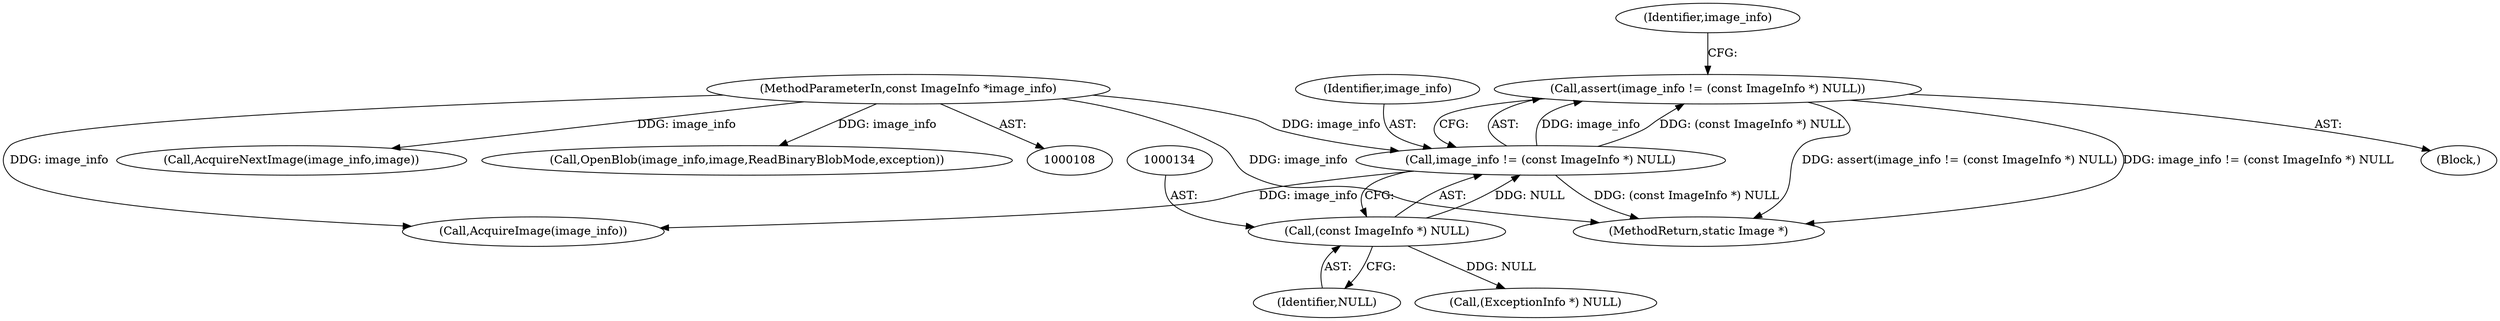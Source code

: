 digraph "0_ImageMagick_f6e9d0d9955e85bdd7540b251cd50d598dacc5e6_18@API" {
"1000130" [label="(Call,assert(image_info != (const ImageInfo *) NULL))"];
"1000131" [label="(Call,image_info != (const ImageInfo *) NULL)"];
"1000109" [label="(MethodParameterIn,const ImageInfo *image_info)"];
"1000133" [label="(Call,(const ImageInfo *) NULL)"];
"1000111" [label="(Block,)"];
"1000139" [label="(Identifier,image_info)"];
"1001153" [label="(MethodReturn,static Image *)"];
"1000135" [label="(Identifier,NULL)"];
"1001109" [label="(Call,AcquireNextImage(image_info,image))"];
"1000175" [label="(Call,OpenBlob(image_info,image,ReadBinaryBlobMode,exception))"];
"1000109" [label="(MethodParameterIn,const ImageInfo *image_info)"];
"1000160" [label="(Call,(ExceptionInfo *) NULL)"];
"1000132" [label="(Identifier,image_info)"];
"1000131" [label="(Call,image_info != (const ImageInfo *) NULL)"];
"1000133" [label="(Call,(const ImageInfo *) NULL)"];
"1000130" [label="(Call,assert(image_info != (const ImageInfo *) NULL))"];
"1000171" [label="(Call,AcquireImage(image_info))"];
"1000130" -> "1000111"  [label="AST: "];
"1000130" -> "1000131"  [label="CFG: "];
"1000131" -> "1000130"  [label="AST: "];
"1000139" -> "1000130"  [label="CFG: "];
"1000130" -> "1001153"  [label="DDG: assert(image_info != (const ImageInfo *) NULL)"];
"1000130" -> "1001153"  [label="DDG: image_info != (const ImageInfo *) NULL"];
"1000131" -> "1000130"  [label="DDG: image_info"];
"1000131" -> "1000130"  [label="DDG: (const ImageInfo *) NULL"];
"1000131" -> "1000133"  [label="CFG: "];
"1000132" -> "1000131"  [label="AST: "];
"1000133" -> "1000131"  [label="AST: "];
"1000131" -> "1001153"  [label="DDG: (const ImageInfo *) NULL"];
"1000109" -> "1000131"  [label="DDG: image_info"];
"1000133" -> "1000131"  [label="DDG: NULL"];
"1000131" -> "1000171"  [label="DDG: image_info"];
"1000109" -> "1000108"  [label="AST: "];
"1000109" -> "1001153"  [label="DDG: image_info"];
"1000109" -> "1000171"  [label="DDG: image_info"];
"1000109" -> "1000175"  [label="DDG: image_info"];
"1000109" -> "1001109"  [label="DDG: image_info"];
"1000133" -> "1000135"  [label="CFG: "];
"1000134" -> "1000133"  [label="AST: "];
"1000135" -> "1000133"  [label="AST: "];
"1000133" -> "1000160"  [label="DDG: NULL"];
}
